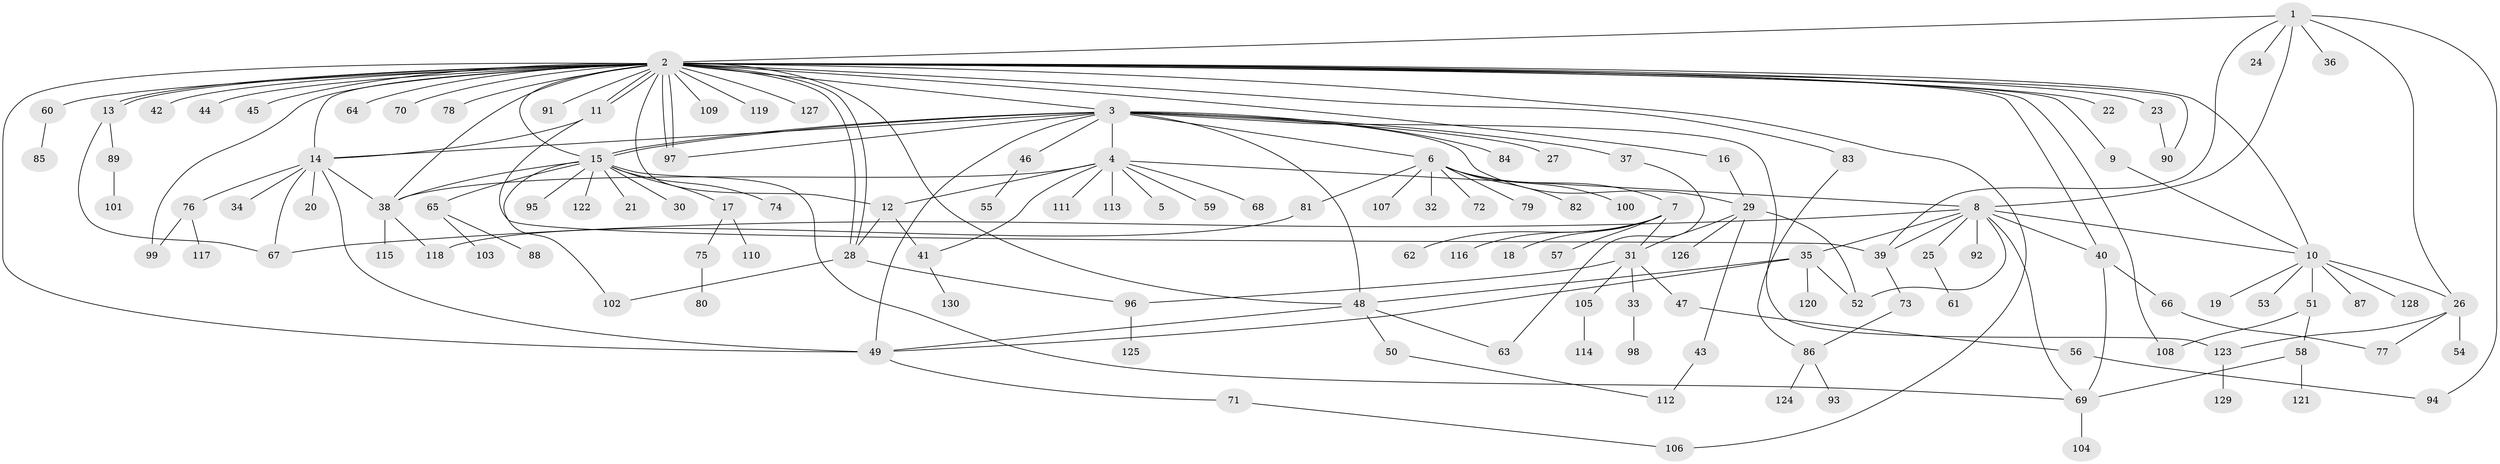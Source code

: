 // coarse degree distribution, {6: 0.06153846153846154, 11: 0.03076923076923077, 12: 0.015384615384615385, 9: 0.03076923076923077, 1: 0.49230769230769234, 8: 0.015384615384615385, 5: 0.1076923076923077, 15: 0.015384615384615385, 10: 0.015384615384615385, 2: 0.18461538461538463, 4: 0.03076923076923077}
// Generated by graph-tools (version 1.1) at 2025/50/03/04/25 22:50:16]
// undirected, 130 vertices, 179 edges
graph export_dot {
  node [color=gray90,style=filled];
  1;
  2;
  3;
  4;
  5;
  6;
  7;
  8;
  9;
  10;
  11;
  12;
  13;
  14;
  15;
  16;
  17;
  18;
  19;
  20;
  21;
  22;
  23;
  24;
  25;
  26;
  27;
  28;
  29;
  30;
  31;
  32;
  33;
  34;
  35;
  36;
  37;
  38;
  39;
  40;
  41;
  42;
  43;
  44;
  45;
  46;
  47;
  48;
  49;
  50;
  51;
  52;
  53;
  54;
  55;
  56;
  57;
  58;
  59;
  60;
  61;
  62;
  63;
  64;
  65;
  66;
  67;
  68;
  69;
  70;
  71;
  72;
  73;
  74;
  75;
  76;
  77;
  78;
  79;
  80;
  81;
  82;
  83;
  84;
  85;
  86;
  87;
  88;
  89;
  90;
  91;
  92;
  93;
  94;
  95;
  96;
  97;
  98;
  99;
  100;
  101;
  102;
  103;
  104;
  105;
  106;
  107;
  108;
  109;
  110;
  111;
  112;
  113;
  114;
  115;
  116;
  117;
  118;
  119;
  120;
  121;
  122;
  123;
  124;
  125;
  126;
  127;
  128;
  129;
  130;
  1 -- 2;
  1 -- 8;
  1 -- 24;
  1 -- 26;
  1 -- 36;
  1 -- 39;
  1 -- 94;
  2 -- 3;
  2 -- 9;
  2 -- 10;
  2 -- 11;
  2 -- 11;
  2 -- 12;
  2 -- 13;
  2 -- 13;
  2 -- 14;
  2 -- 15;
  2 -- 16;
  2 -- 22;
  2 -- 23;
  2 -- 28;
  2 -- 28;
  2 -- 38;
  2 -- 40;
  2 -- 42;
  2 -- 44;
  2 -- 45;
  2 -- 48;
  2 -- 49;
  2 -- 60;
  2 -- 64;
  2 -- 70;
  2 -- 78;
  2 -- 83;
  2 -- 90;
  2 -- 91;
  2 -- 97;
  2 -- 97;
  2 -- 99;
  2 -- 106;
  2 -- 108;
  2 -- 109;
  2 -- 119;
  2 -- 127;
  3 -- 4;
  3 -- 6;
  3 -- 14;
  3 -- 15;
  3 -- 15;
  3 -- 27;
  3 -- 29;
  3 -- 37;
  3 -- 46;
  3 -- 48;
  3 -- 49;
  3 -- 84;
  3 -- 97;
  3 -- 123;
  4 -- 5;
  4 -- 8;
  4 -- 12;
  4 -- 38;
  4 -- 41;
  4 -- 59;
  4 -- 68;
  4 -- 111;
  4 -- 113;
  6 -- 7;
  6 -- 32;
  6 -- 72;
  6 -- 79;
  6 -- 81;
  6 -- 82;
  6 -- 100;
  6 -- 107;
  7 -- 18;
  7 -- 31;
  7 -- 57;
  7 -- 62;
  7 -- 116;
  8 -- 10;
  8 -- 25;
  8 -- 35;
  8 -- 39;
  8 -- 40;
  8 -- 52;
  8 -- 67;
  8 -- 69;
  8 -- 92;
  9 -- 10;
  10 -- 19;
  10 -- 26;
  10 -- 51;
  10 -- 53;
  10 -- 87;
  10 -- 128;
  11 -- 14;
  11 -- 39;
  12 -- 28;
  12 -- 41;
  13 -- 67;
  13 -- 89;
  14 -- 20;
  14 -- 34;
  14 -- 38;
  14 -- 49;
  14 -- 67;
  14 -- 76;
  15 -- 17;
  15 -- 21;
  15 -- 30;
  15 -- 38;
  15 -- 65;
  15 -- 69;
  15 -- 74;
  15 -- 95;
  15 -- 102;
  15 -- 122;
  16 -- 29;
  17 -- 75;
  17 -- 110;
  23 -- 90;
  25 -- 61;
  26 -- 54;
  26 -- 77;
  26 -- 123;
  28 -- 96;
  28 -- 102;
  29 -- 31;
  29 -- 43;
  29 -- 52;
  29 -- 126;
  31 -- 33;
  31 -- 47;
  31 -- 96;
  31 -- 105;
  33 -- 98;
  35 -- 48;
  35 -- 49;
  35 -- 52;
  35 -- 120;
  37 -- 63;
  38 -- 115;
  38 -- 118;
  39 -- 73;
  40 -- 66;
  40 -- 69;
  41 -- 130;
  43 -- 112;
  46 -- 55;
  47 -- 56;
  48 -- 49;
  48 -- 50;
  48 -- 63;
  49 -- 71;
  50 -- 112;
  51 -- 58;
  51 -- 108;
  56 -- 94;
  58 -- 69;
  58 -- 121;
  60 -- 85;
  65 -- 88;
  65 -- 103;
  66 -- 77;
  69 -- 104;
  71 -- 106;
  73 -- 86;
  75 -- 80;
  76 -- 99;
  76 -- 117;
  81 -- 118;
  83 -- 86;
  86 -- 93;
  86 -- 124;
  89 -- 101;
  96 -- 125;
  105 -- 114;
  123 -- 129;
}
